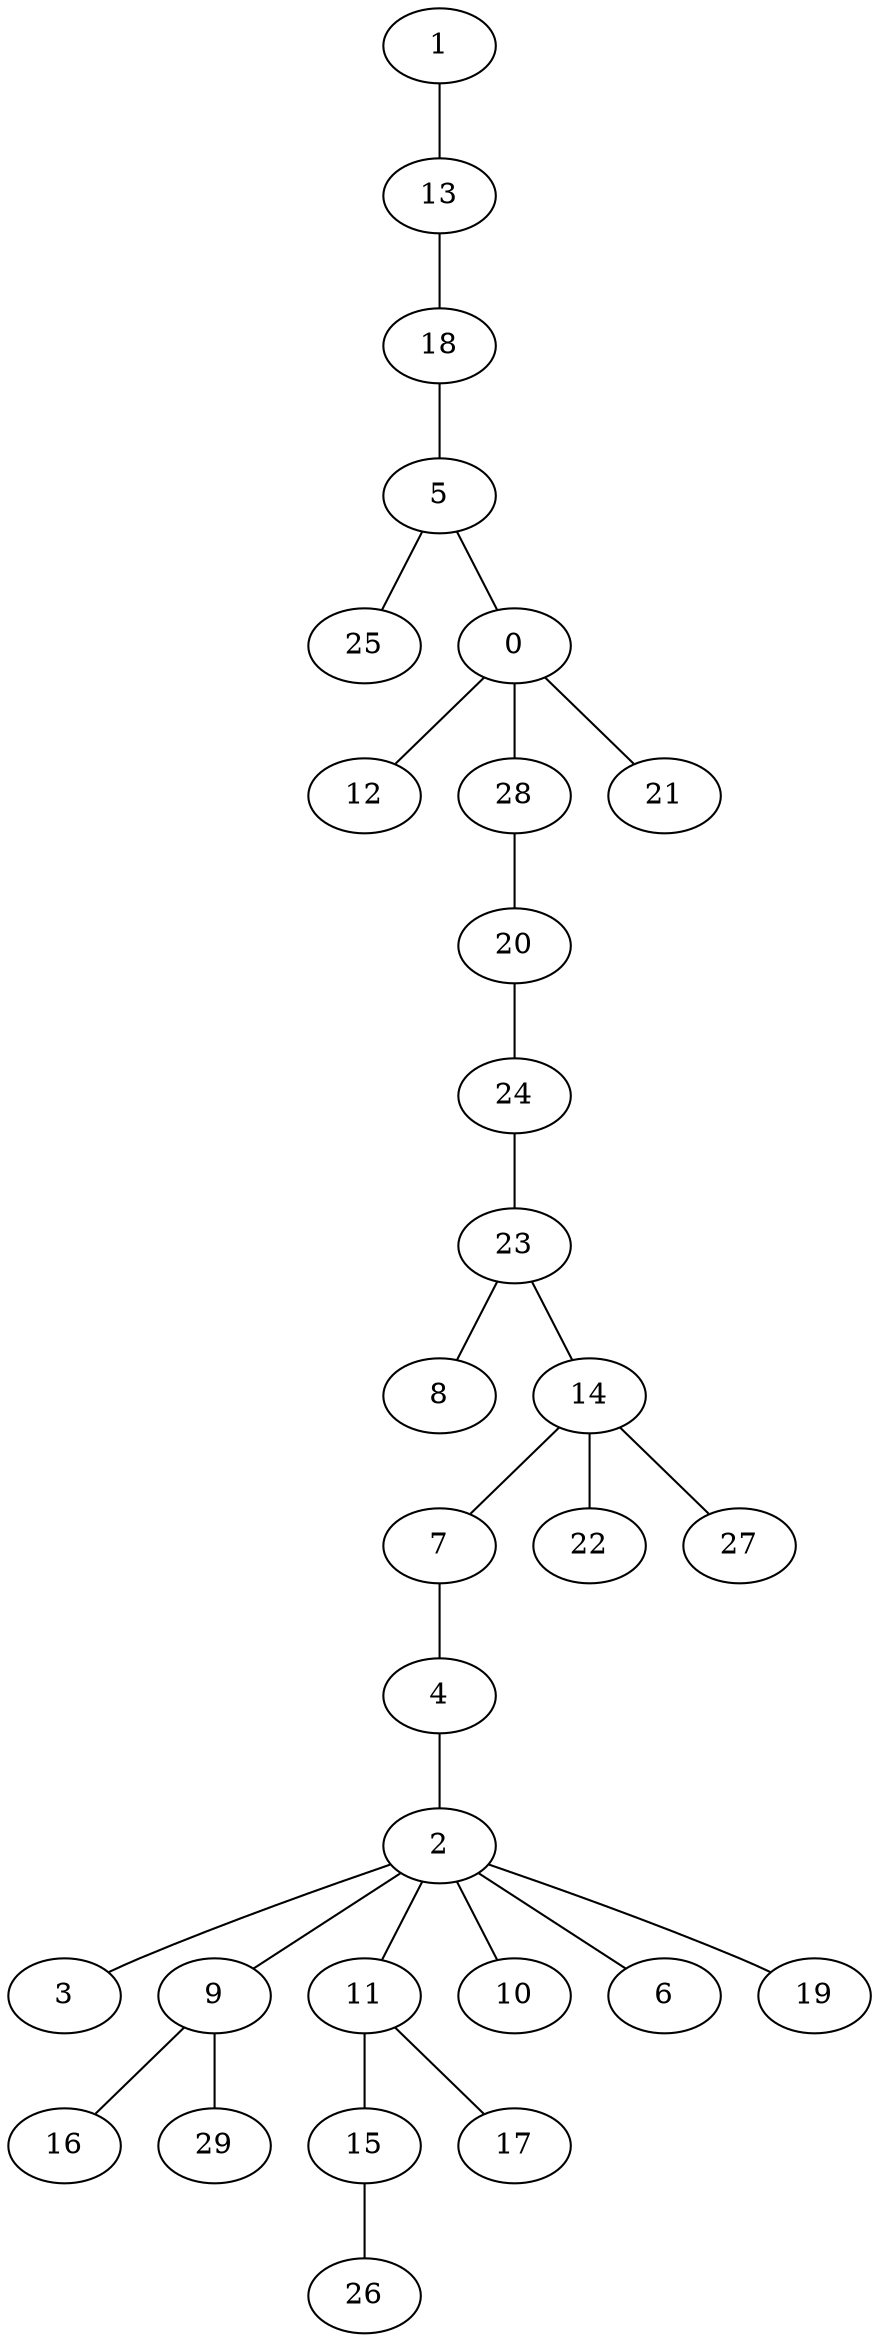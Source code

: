 graph{
   2 -- 3;
   9 -- 16;
   11 -- 15;
   24 -- 23;
   4 -- 2;
   5 -- 25;
   2 -- 10;
   2 -- 6;
   15 -- 26;
   9 -- 29;
   0 -- 12;
   0 -- 28;
   5 -- 0;
   23 -- 8;
   2 -- 9;
   13 -- 18;
   7 -- 4;
   2 -- 11;
   1 -- 13;
   14 -- 7;
   0 -- 21;
   28 -- 20;
   14 -- 22;
   11 -- 17;
   20 -- 24;
   18 -- 5;
   2 -- 19;
   23 -- 14;
   14 -- 27;
}